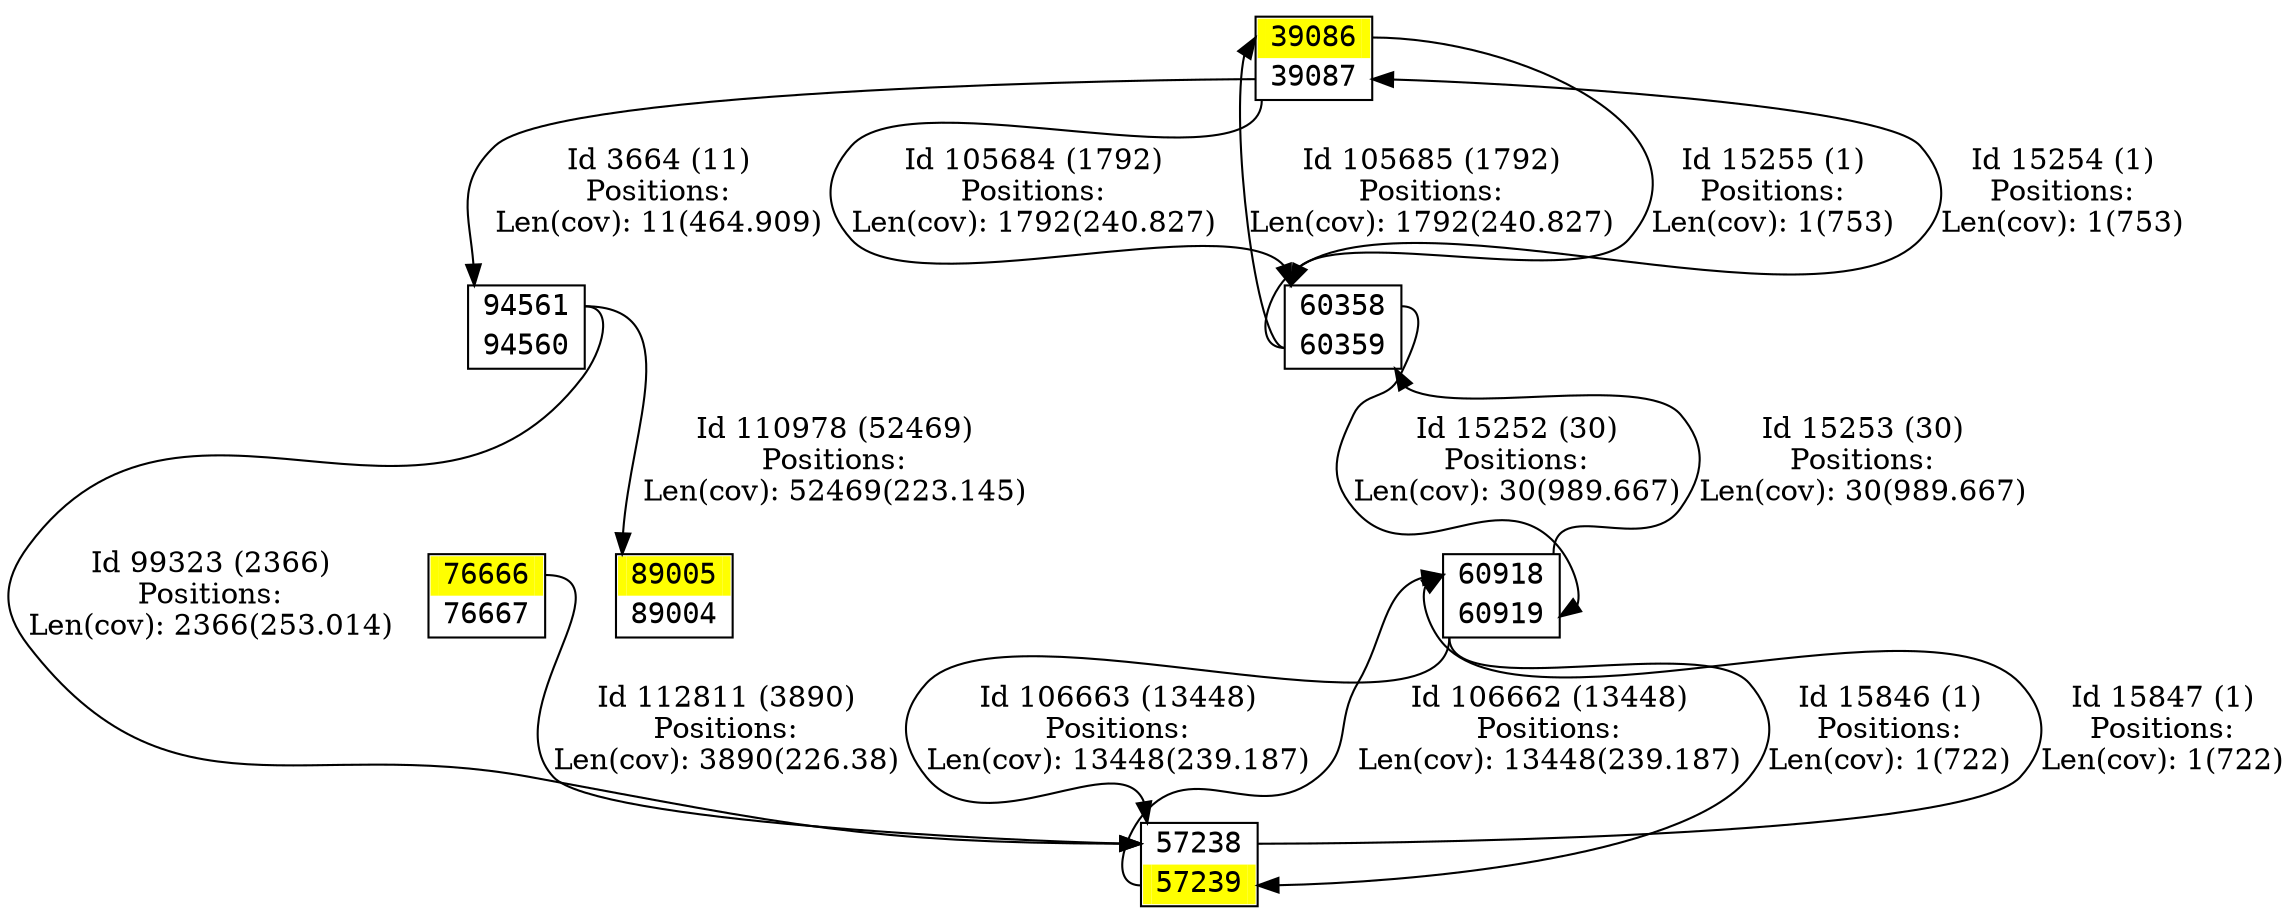 digraph graph_picture {
node[fontname=<Courier> ,penwidth=<1.8> ,shape=<plaintext> ]
vertex_39086_39087[label=<<TABLE BORDER="1" CELLSPACING="0" >
<TR><TD BORDER="0" PORT = "port_39086_in" color="yellow" bgcolor="yellow" ></TD><TD BORDER="0" color="yellow" bgcolor="yellow" >39086</TD><TD BORDER="0" PORT = "port_39086_out" color="yellow" bgcolor="yellow" ></TD></TR>
<TR><TD BORDER="0" PORT = "port_39087_out" color="white" bgcolor="white" ></TD><TD BORDER="0" color="white" bgcolor="white" >39087</TD><TD BORDER="0" PORT = "port_39087_in" color="white" bgcolor="white" ></TD></TR>
</TABLE>> ,color=<black> ,URL=</vertex/39086.svg> ]
vertex_57238_57239[label=<<TABLE BORDER="1" CELLSPACING="0" >
<TR><TD BORDER="0" PORT = "port_57238_in" color="white" bgcolor="white" ></TD><TD BORDER="0" color="white" bgcolor="white" >57238</TD><TD BORDER="0" PORT = "port_57238_out" color="white" bgcolor="white" ></TD></TR>
<TR><TD BORDER="0" PORT = "port_57239_out" color="yellow" bgcolor="yellow" ></TD><TD BORDER="0" color="yellow" bgcolor="yellow" >57239</TD><TD BORDER="0" PORT = "port_57239_in" color="yellow" bgcolor="yellow" ></TD></TR>
</TABLE>> ,color=<black> ,URL=</vertex/57238.svg> ]
vertex_60358_60359[label=<<TABLE BORDER="1" CELLSPACING="0" >
<TR><TD BORDER="0" PORT = "port_60358_in" color="white" bgcolor="white" ></TD><TD BORDER="0" color="white" bgcolor="white" >60358</TD><TD BORDER="0" PORT = "port_60358_out" color="white" bgcolor="white" ></TD></TR>
<TR><TD BORDER="0" PORT = "port_60359_out" color="white" bgcolor="white" ></TD><TD BORDER="0" color="white" bgcolor="white" >60359</TD><TD BORDER="0" PORT = "port_60359_in" color="white" bgcolor="white" ></TD></TR>
</TABLE>> ,color=<black> ,URL=</vertex/60358.svg> ]
vertex_60918_60919[label=<<TABLE BORDER="1" CELLSPACING="0" >
<TR><TD BORDER="0" PORT = "port_60918_in" color="white" bgcolor="white" ></TD><TD BORDER="0" color="white" bgcolor="white" >60918</TD><TD BORDER="0" PORT = "port_60918_out" color="white" bgcolor="white" ></TD></TR>
<TR><TD BORDER="0" PORT = "port_60919_out" color="white" bgcolor="white" ></TD><TD BORDER="0" color="white" bgcolor="white" >60919</TD><TD BORDER="0" PORT = "port_60919_in" color="white" bgcolor="white" ></TD></TR>
</TABLE>> ,color=<black> ,URL=</vertex/60918.svg> ]
vertex_76666_76667[label=<<TABLE BORDER="1" CELLSPACING="0" >
<TR><TD BORDER="0" PORT = "port_76666_in" color="yellow" bgcolor="yellow" ></TD><TD BORDER="0" color="yellow" bgcolor="yellow" >76666</TD><TD BORDER="0" PORT = "port_76666_out" color="yellow" bgcolor="yellow" ></TD></TR>
<TR><TD BORDER="0" PORT = "port_76667_out" color="white" bgcolor="white" ></TD><TD BORDER="0" color="white" bgcolor="white" >76667</TD><TD BORDER="0" PORT = "port_76667_in" color="white" bgcolor="white" ></TD></TR>
</TABLE>> ,color=<black> ,URL=</vertex/76666.svg> ]
vertex_89004_89005[label=<<TABLE BORDER="1" CELLSPACING="0" >
<TR><TD BORDER="0" PORT = "port_89005_in" color="yellow" bgcolor="yellow" ></TD><TD BORDER="0" color="yellow" bgcolor="yellow" >89005</TD><TD BORDER="0" PORT = "port_89005_out" color="yellow" bgcolor="yellow" ></TD></TR>
<TR><TD BORDER="0" PORT = "port_89004_out" color="white" bgcolor="white" ></TD><TD BORDER="0" color="white" bgcolor="white" >89004</TD><TD BORDER="0" PORT = "port_89004_in" color="white" bgcolor="white" ></TD></TR>
</TABLE>> ,color=<black> ,URL=</vertex/89005.svg> ]
vertex_94560_94561[label=<<TABLE BORDER="1" CELLSPACING="0" >
<TR><TD BORDER="0" PORT = "port_94561_in" color="white" bgcolor="white" ></TD><TD BORDER="0" color="white" bgcolor="white" >94561</TD><TD BORDER="0" PORT = "port_94561_out" color="white" bgcolor="white" ></TD></TR>
<TR><TD BORDER="0" PORT = "port_94560_out" color="white" bgcolor="white" ></TD><TD BORDER="0" color="white" bgcolor="white" >94560</TD><TD BORDER="0" PORT = "port_94560_in" color="white" bgcolor="white" ></TD></TR>
</TABLE>> ,color=<black> ,URL=</vertex/94561.svg> ]
vertex_39086_39087:port_39087_out->vertex_94560_94561:port_94561_in[label="Id 3664 (11)\nPositions:\nLen(cov): 11(464.909)" ,color=<black> ]
vertex_60358_60359:port_60358_out->vertex_60918_60919:port_60919_in[label="Id 15252 (30)\nPositions:\nLen(cov): 30(989.667)" ,color=<black> ]
vertex_60918_60919:port_60918_out->vertex_60358_60359:port_60359_in[label="Id 15253 (30)\nPositions:\nLen(cov): 30(989.667)" ,color=<black> ]
vertex_60358_60359:port_60359_out->vertex_39086_39087:port_39087_in[label="Id 15254 (1)\nPositions:\nLen(cov): 1(753)" ,color=<black> ]
vertex_39086_39087:port_39086_out->vertex_60358_60359:port_60358_in[label="Id 15255 (1)\nPositions:\nLen(cov): 1(753)" ,color=<black> ]
vertex_60918_60919:port_60919_out->vertex_57238_57239:port_57239_in[label="Id 15846 (1)\nPositions:\nLen(cov): 1(722)" ,color=<black> ]
vertex_57238_57239:port_57238_out->vertex_60918_60919:port_60918_in[label="Id 15847 (1)\nPositions:\nLen(cov): 1(722)" ,color=<black> ]
vertex_94560_94561:port_94561_out->vertex_57238_57239:port_57238_in[label="Id 99323 (2366)\nPositions:\nLen(cov): 2366(253.014)" ,color=<black> ]
vertex_39086_39087:port_39087_out->vertex_60358_60359:port_60358_in[label="Id 105684 (1792)\nPositions:\nLen(cov): 1792(240.827)" ,color=<black> ]
vertex_60358_60359:port_60359_out->vertex_39086_39087:port_39086_in[label="Id 105685 (1792)\nPositions:\nLen(cov): 1792(240.827)" ,color=<black> ]
vertex_57238_57239:port_57239_out->vertex_60918_60919:port_60918_in[label="Id 106662 (13448)\nPositions:\nLen(cov): 13448(239.187)" ,color=<black> ]
vertex_60918_60919:port_60919_out->vertex_57238_57239:port_57238_in[label="Id 106663 (13448)\nPositions:\nLen(cov): 13448(239.187)" ,color=<black> ]
vertex_94560_94561:port_94561_out->vertex_89004_89005:port_89005_in[label="Id 110978 (52469)\nPositions:\nLen(cov): 52469(223.145)" ,color=<black> ]
vertex_76666_76667:port_76666_out->vertex_57238_57239:port_57238_in[label="Id 112811 (3890)\nPositions:\nLen(cov): 3890(226.38)" ,color=<black> ]
}

